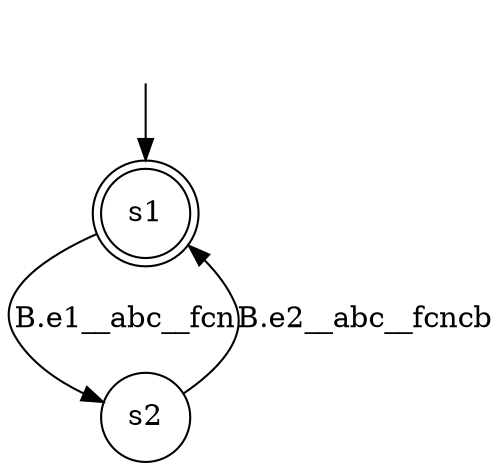 digraph automaton {
	1 [label=<s1> shape="doublecircle"];
	2 [label=<s2> shape="circle"];
	__init1 [label=<> shape="none"];
	__init1 -> 1;
	1 -> 2 [label=<B.e1__abc__fcn> id="1-0-2"];
	2 -> 1 [label=<B.e2__abc__fcncb> id="2-0-1"];
}
